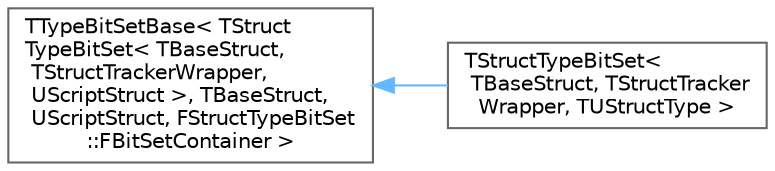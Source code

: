 digraph "Graphical Class Hierarchy"
{
 // INTERACTIVE_SVG=YES
 // LATEX_PDF_SIZE
  bgcolor="transparent";
  edge [fontname=Helvetica,fontsize=10,labelfontname=Helvetica,labelfontsize=10];
  node [fontname=Helvetica,fontsize=10,shape=box,height=0.2,width=0.4];
  rankdir="LR";
  Node0 [id="Node000000",label="TTypeBitSetBase\< TStruct\lTypeBitSet\< TBaseStruct,\l TStructTrackerWrapper,\l UScriptStruct \>, TBaseStruct,\l UScriptStruct, FStructTypeBitSet\l::FBitSetContainer \>",height=0.2,width=0.4,color="grey40", fillcolor="white", style="filled",URL="$d7/d6f/structTTypeBitSetBase.html",tooltip=" "];
  Node0 -> Node1 [id="edge8783_Node000000_Node000001",dir="back",color="steelblue1",style="solid",tooltip=" "];
  Node1 [id="Node000001",label="TStructTypeBitSet\<\l TBaseStruct, TStructTracker\lWrapper, TUStructType \>",height=0.2,width=0.4,color="grey40", fillcolor="white", style="filled",URL="$d0/d16/structTStructTypeBitSet.html",tooltip="The TStructTypeBitSet holds information on \"existence\" of subtypes of a given UStruct."];
}
